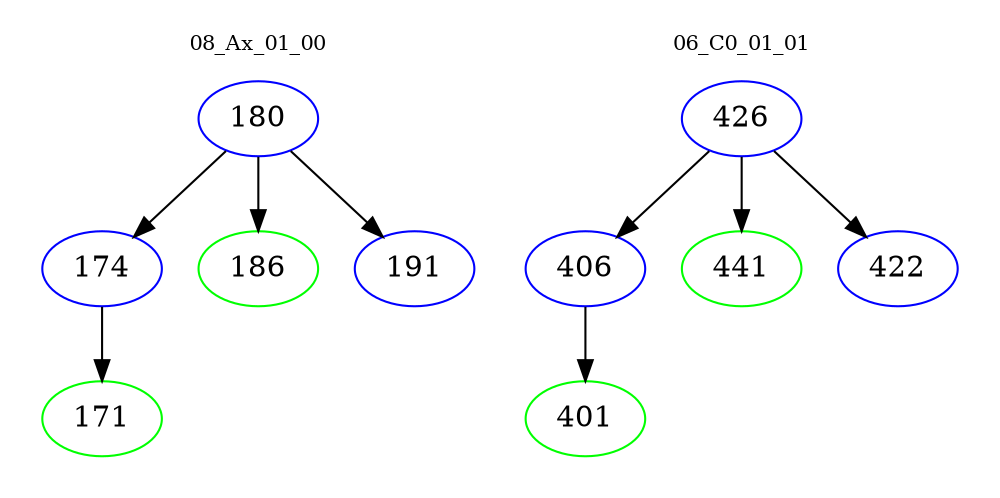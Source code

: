 digraph{
subgraph cluster_0 {
color = white
label = "08_Ax_01_00";
fontsize=10;
T0_180 [label="180", color="blue"]
T0_180 -> T0_174 [color="black"]
T0_174 [label="174", color="blue"]
T0_174 -> T0_171 [color="black"]
T0_171 [label="171", color="green"]
T0_180 -> T0_186 [color="black"]
T0_186 [label="186", color="green"]
T0_180 -> T0_191 [color="black"]
T0_191 [label="191", color="blue"]
}
subgraph cluster_1 {
color = white
label = "06_C0_01_01";
fontsize=10;
T1_426 [label="426", color="blue"]
T1_426 -> T1_406 [color="black"]
T1_406 [label="406", color="blue"]
T1_406 -> T1_401 [color="black"]
T1_401 [label="401", color="green"]
T1_426 -> T1_441 [color="black"]
T1_441 [label="441", color="green"]
T1_426 -> T1_422 [color="black"]
T1_422 [label="422", color="blue"]
}
}
